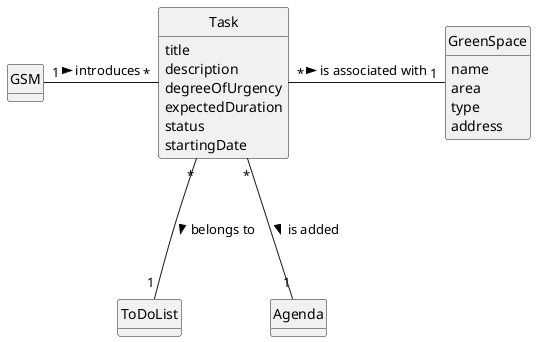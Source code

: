 @startuml
skinparam monochrome true
skinparam packageStyle rectangle
skinparam shadowing false

'left to right direction

skinparam classAttributeIconSize 0

hide circle
hide methods

class GSM {
}

class Task {
    title
    description
    degreeOfUrgency
    expectedDuration
    status
    startingDate
}

'Perguntar sobre Task ter diferentes parâmetros em diferentes US

class ToDoList {
}

class Agenda{
}

'Perguntar sobre green space ainda estar representado neste modelo de domínio
'(se deveria)

class GreenSpace {
    name
    area
    type
    address
}

GSM "1" - "*" Task : introduces >

Task "*" --- "1" ToDoList : belongs to >

Task "*" --- "1" Agenda : is added >

Task "*" - "1" GreenSpace : is associated with >

@enduml